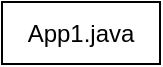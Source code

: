 <mxfile version="26.2.12">
  <diagram name="Página-1" id="W1KhfxEGNCj2JCjSCJUM">
    <mxGraphModel dx="1380" dy="752" grid="0" gridSize="10" guides="1" tooltips="1" connect="1" arrows="1" fold="1" page="1" pageScale="1" pageWidth="827" pageHeight="1169" math="0" shadow="0">
      <root>
        <mxCell id="0" />
        <mxCell id="1" parent="0" />
        <mxCell id="bAPQuoSnaYydbzvkEYjN-1" value="App1.java" style="rounded=0;whiteSpace=wrap;html=1;" vertex="1" parent="1">
          <mxGeometry x="68" y="82" width="79" height="31" as="geometry" />
        </mxCell>
      </root>
    </mxGraphModel>
  </diagram>
</mxfile>
